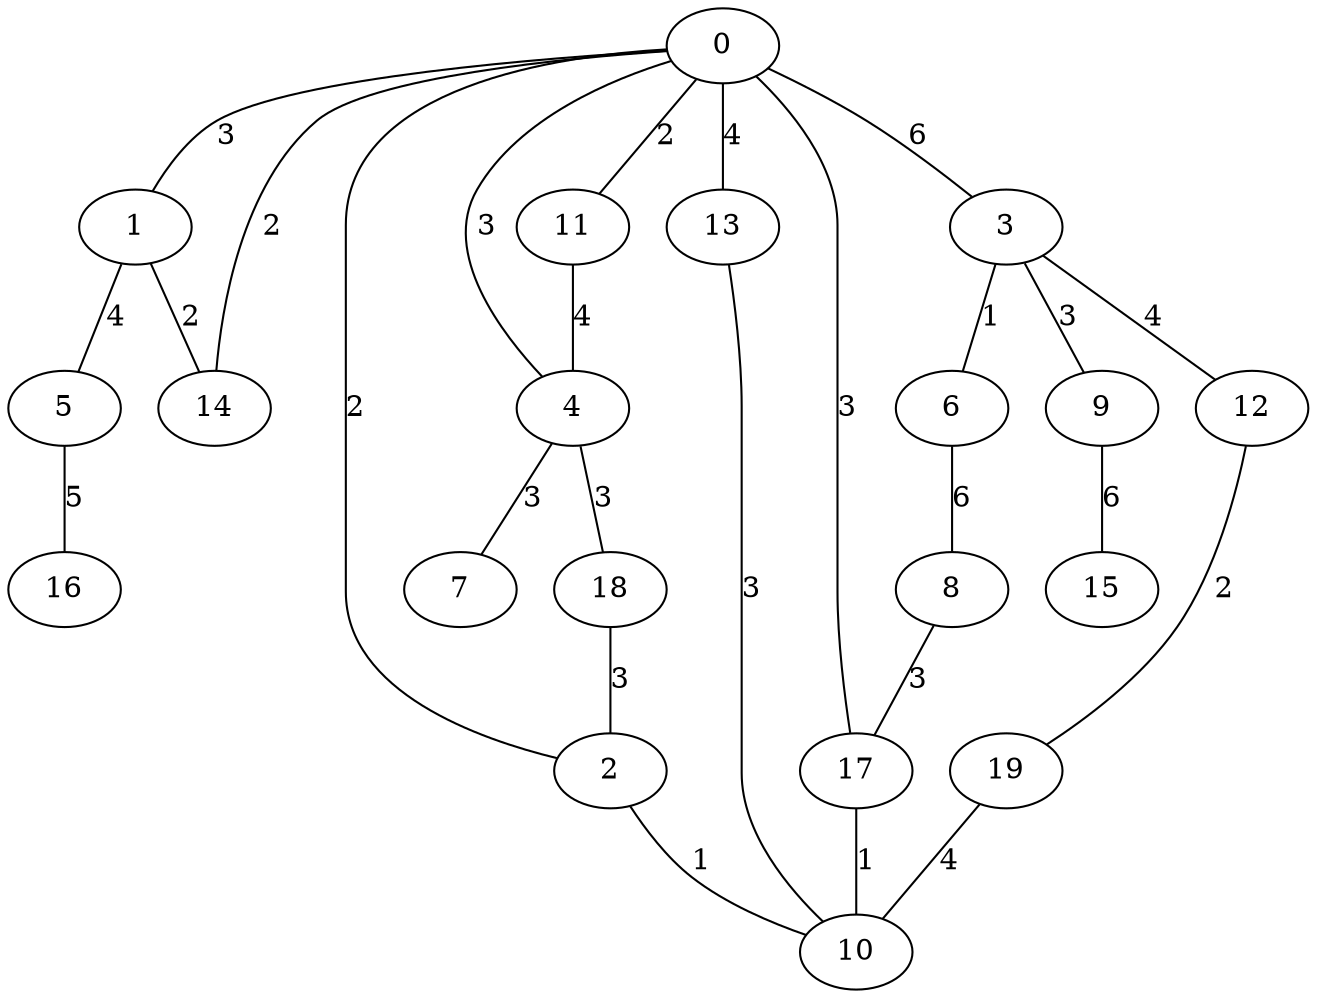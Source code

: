 graph g {
  0 [ habit = 9, size = 248, x = 4, y = 4 ]
  1 [ habit = 1, size = 304, x = 7, y = 3 ]
  2 [ habit = 1, size = 299, x = 5, y = 4 ]
  3 [ habit = 9, size = 453, x = 3, y = 7 ]
  4 [ habit = 6, size = 480, x = 3, y = 2 ]
  5 [ base = 1, habit = 6, size = 219, x = 8, y = 3 ]
  6 [ habit = 3, size = 415, x = 2, y = 7 ]
  7 [ habit = 8, size = 64, x = 2, y = 1 ]
  8 [ habit = 2, size = 87, x = 2, y = 5 ]
  9 [ habit = 1, size = 338, x = 2, y = 8 ]
  10 [ habit = 5, size = 334, x = 5, y = 6 ]
  11 [ habit = 4, size = 226, x = 3, y = 3 ]
  12 [ habit = 2, size = 290, x = 5, y = 8 ]
  13 [ base = 2, habit = 1, size = 461, x = 6, y = 5 ]
  14 [ habit = 9, size = 191, x = 5, y = 3 ]
  15 [ habit = 7, size = 115, x = 1, y = 10 ]
  16 [ habit = 6, size = 522, x = 10, y = 2 ]
  17 [ habit = 6, size = 161, x = 4, y = 5 ]
  18 [ habit = 1, size = 217, x = 5, y = 2 ]
  19 [ habit = 9, size = 52, x = 6, y = 8 ]

  0 -- 1 [ label = 3, weight = 3 ]
  0 -- 2 [ label = 2, weight = 2 ]
  0 -- 3 [ label = 6, weight = 6 ]
  0 -- 4 [ label = 3, weight = 3 ]
  0 -- 17 [ label = 3, weight = 3 ]
  0 -- 11 [ label = 2, weight = 2 ]
  0 -- 13 [ label = 4, weight = 4 ]
  1 -- 5 [ label = 4, weight = 4 ]
  1 -- 14 [ label = 2, weight = 2 ]
  2 -- 10 [ label = 1, weight = 1 ]
  3 -- 12 [ label = 4, weight = 4 ]
  3 -- 6 [ label = 1, weight = 1 ]
  3 -- 9 [ label = 3, weight = 3 ]
  4 -- 18 [ label = 3, weight = 3 ]
  4 -- 7 [ label = 3, weight = 3 ]
  5 -- 16 [ label = 5, weight = 5 ]
  6 -- 8 [ label = 6, weight = 6 ]
  8 -- 17 [ label = 3, weight = 3 ]
  9 -- 15 [ label = 6, weight = 6 ]
  11 -- 4 [ label = 4, weight = 4 ]
  12 -- 19 [ label = 2, weight = 2 ]
  13 -- 10 [ label = 3, weight = 3 ]
  14 -- 0 [ label = 2, weight = 2 ]
  17 -- 10 [ label = 1, weight = 1 ]
  18 -- 2 [ label = 3, weight = 3 ]
  19 -- 10 [ label = 4, weight = 4 ]
}
